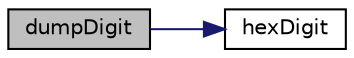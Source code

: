 digraph "dumpDigit"
{
 // LATEX_PDF_SIZE
  edge [fontname="Helvetica",fontsize="10",labelfontname="Helvetica",labelfontsize="10"];
  node [fontname="Helvetica",fontsize="10",shape=record];
  rankdir="LR";
  Node1 [label="dumpDigit",height=0.2,width=0.4,color="black", fillcolor="grey75", style="filled", fontcolor="black",tooltip=" "];
  Node1 -> Node2 [color="midnightblue",fontsize="10",style="solid",fontname="Helvetica"];
  Node2 [label="hexDigit",height=0.2,width=0.4,color="black", fillcolor="white", style="filled",URL="$_i_r_remote___library_2ir___pronto_8hpp.html#ga7741bc8892620b5da6c38a29d3d48668",tooltip=" "];
}

